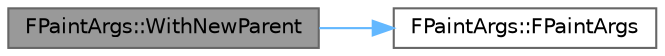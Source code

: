 digraph "FPaintArgs::WithNewParent"
{
 // INTERACTIVE_SVG=YES
 // LATEX_PDF_SIZE
  bgcolor="transparent";
  edge [fontname=Helvetica,fontsize=10,labelfontname=Helvetica,labelfontsize=10];
  node [fontname=Helvetica,fontsize=10,shape=box,height=0.2,width=0.4];
  rankdir="LR";
  Node1 [id="Node000001",label="FPaintArgs::WithNewParent",height=0.2,width=0.4,color="gray40", fillcolor="grey60", style="filled", fontcolor="black",tooltip=" "];
  Node1 -> Node2 [id="edge1_Node000001_Node000002",color="steelblue1",style="solid",tooltip=" "];
  Node2 [id="Node000002",label="FPaintArgs::FPaintArgs",height=0.2,width=0.4,color="grey40", fillcolor="white", style="filled",URL="$db/de0/classFPaintArgs.html#afc6cba96525ee8b48102151a77566ad9",tooltip=" "];
}
